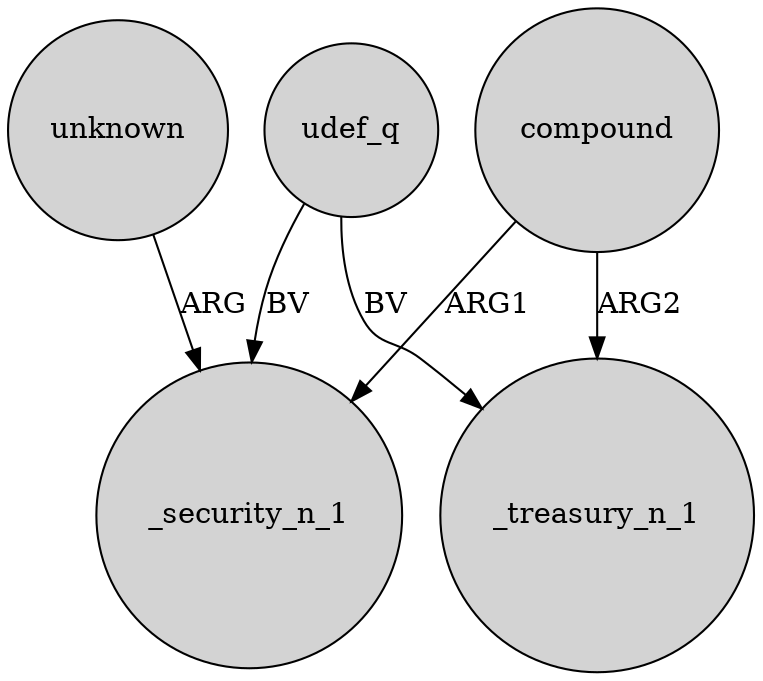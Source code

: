 digraph {
	node [shape=circle style=filled]
	unknown -> _security_n_1 [label=ARG]
	compound -> _treasury_n_1 [label=ARG2]
	udef_q -> _treasury_n_1 [label=BV]
	compound -> _security_n_1 [label=ARG1]
	udef_q -> _security_n_1 [label=BV]
}

